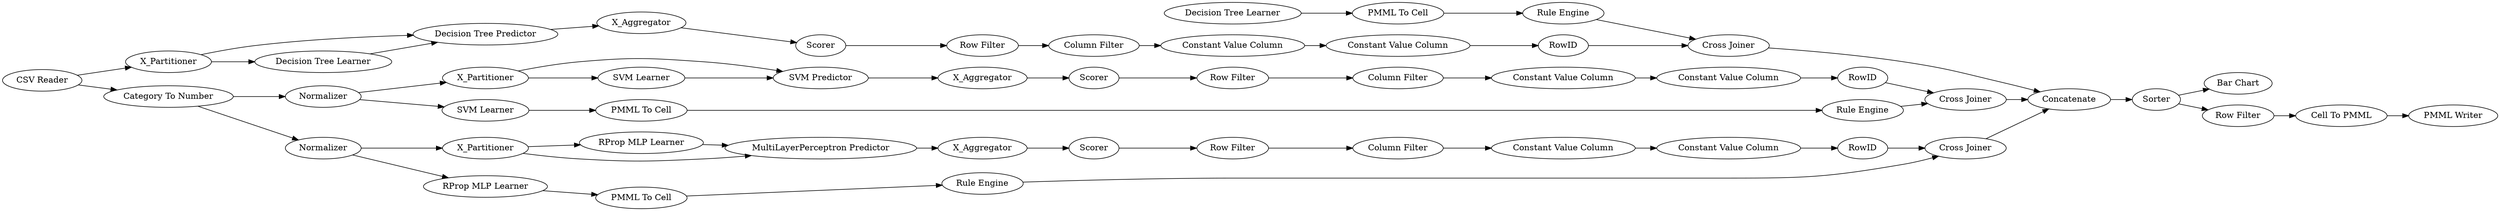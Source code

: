 digraph {
	"8353734633331003610_33" [label="Decision Tree Learner"]
	"-7828991581679052887_40" [label=Scorer]
	"-8143281129401836018_35" [label="RProp MLP Learner"]
	"3595482247510108432_62" [label="CSV Reader"]
	"-8143281129401836018_22" [label="PMML To Cell"]
	"3595482247510108432_60" [label=Concatenate]
	"-4909202813991969122_294" [label="Column Filter"]
	"-2242300386552414065_38" [label="Cross Joiner"]
	"8353734633331003610_34" [label="Rule Engine"]
	"3595482247510108432_54" [label="Cell To PMML"]
	"-4308622030110647999_292" [label="Constant Value Column"]
	"-4308622030110647999_294" [label="Column Filter"]
	"3595482247510108432_58" [label="Category To Number"]
	"-2242300386552414065_2" [label=X_Partitioner]
	"-4287464200192920048_39" [label="Cross Joiner"]
	"1077426340567431634_33" [label="SVM Learner"]
	"-7828991581679052887_32" [label="MultiLayerPerceptron Predictor"]
	"3595482247510108432_61" [label="PMML Writer"]
	"-2242300386552414065_39" [label=Scorer]
	"3595482247510108432_59" [label="Bar Chart"]
	"-7828991581679052887_38" [label="Cross Joiner"]
	"-2242300386552414065_32" [label="Decision Tree Predictor"]
	"-4308622030110647999_293" [label=RowID]
	"-4287464200192920048_32" [label="SVM Predictor"]
	"3595482247510108432_52" [label=Sorter]
	"-4909202813991969122_290" [label="Constant Value Column"]
	"-7828991581679052887_31" [label="RProp MLP Learner"]
	"-7828991581679052887_39" [label=Normalizer]
	"3595482247510108432_53" [label="Row Filter"]
	"-4287464200192920048_7" [label=X_Aggregator]
	"-4308622030110647999_290" [label="Constant Value Column"]
	"7028340837742022173_292" [label="Constant Value Column"]
	"-4308622030110647999_9" [label="Row Filter"]
	"7028340837742022173_293" [label=RowID]
	"-4287464200192920048_2" [label=X_Partitioner]
	"-4287464200192920048_31" [label="SVM Learner"]
	"-4287464200192920048_40" [label=Normalizer]
	"-2242300386552414065_31" [label="Decision Tree Learner"]
	"8353734633331003610_28" [label="PMML To Cell"]
	"-2242300386552414065_7" [label=X_Aggregator]
	"7028340837742022173_9" [label="Row Filter"]
	"1077426340567431634_35" [label="Rule Engine"]
	"-4287464200192920048_41" [label=Scorer]
	"7028340837742022173_294" [label="Column Filter"]
	"-4909202813991969122_293" [label=RowID]
	"1077426340567431634_34" [label="PMML To Cell"]
	"-7828991581679052887_2" [label=X_Partitioner]
	"7028340837742022173_290" [label="Constant Value Column"]
	"-4909202813991969122_292" [label="Constant Value Column"]
	"-7828991581679052887_7" [label=X_Aggregator]
	"-8143281129401836018_34" [label="Rule Engine"]
	"-4909202813991969122_9" [label="Row Filter"]
	"7028340837742022173_290" -> "7028340837742022173_292"
	"-2242300386552414065_7" -> "-2242300386552414065_39"
	"-4287464200192920048_2" -> "-4287464200192920048_32"
	"-8143281129401836018_22" -> "-8143281129401836018_34"
	"3595482247510108432_60" -> "3595482247510108432_52"
	"-8143281129401836018_35" -> "-8143281129401836018_22"
	"-7828991581679052887_2" -> "-7828991581679052887_31"
	"7028340837742022173_9" -> "7028340837742022173_294"
	"-7828991581679052887_39" -> "-7828991581679052887_2"
	"-4287464200192920048_39" -> "3595482247510108432_60"
	"-4287464200192920048_32" -> "-4287464200192920048_7"
	"-2242300386552414065_31" -> "-2242300386552414065_32"
	"7028340837742022173_294" -> "7028340837742022173_290"
	"1077426340567431634_34" -> "1077426340567431634_35"
	"7028340837742022173_292" -> "7028340837742022173_293"
	"-2242300386552414065_2" -> "-2242300386552414065_32"
	"-2242300386552414065_32" -> "-2242300386552414065_7"
	"8353734633331003610_33" -> "8353734633331003610_28"
	"-2242300386552414065_2" -> "-2242300386552414065_31"
	"-7828991581679052887_38" -> "3595482247510108432_60"
	"-4909202813991969122_9" -> "-4909202813991969122_294"
	"-2242300386552414065_38" -> "3595482247510108432_60"
	"-4287464200192920048_40" -> "-4287464200192920048_2"
	"7028340837742022173_293" -> "-7828991581679052887_38"
	"3595482247510108432_58" -> "-4287464200192920048_40"
	"-8143281129401836018_34" -> "-7828991581679052887_38"
	"-4287464200192920048_41" -> "-4308622030110647999_9"
	"-7828991581679052887_7" -> "-7828991581679052887_40"
	"8353734633331003610_34" -> "-2242300386552414065_38"
	"-4287464200192920048_40" -> "1077426340567431634_33"
	"-4287464200192920048_31" -> "-4287464200192920048_32"
	"-4308622030110647999_294" -> "-4308622030110647999_290"
	"-7828991581679052887_40" -> "7028340837742022173_9"
	"1077426340567431634_35" -> "-4287464200192920048_39"
	"3595482247510108432_62" -> "3595482247510108432_58"
	"-4287464200192920048_2" -> "-4287464200192920048_31"
	"1077426340567431634_33" -> "1077426340567431634_34"
	"-4287464200192920048_7" -> "-4287464200192920048_41"
	"-7828991581679052887_2" -> "-7828991581679052887_32"
	"3595482247510108432_52" -> "3595482247510108432_53"
	"3595482247510108432_58" -> "-7828991581679052887_39"
	"-4308622030110647999_292" -> "-4308622030110647999_293"
	"8353734633331003610_28" -> "8353734633331003610_34"
	"-4909202813991969122_293" -> "-2242300386552414065_38"
	"-4308622030110647999_9" -> "-4308622030110647999_294"
	"-7828991581679052887_32" -> "-7828991581679052887_7"
	"-2242300386552414065_39" -> "-4909202813991969122_9"
	"-4909202813991969122_294" -> "-4909202813991969122_290"
	"3595482247510108432_53" -> "3595482247510108432_54"
	"-4308622030110647999_293" -> "-4287464200192920048_39"
	"-7828991581679052887_31" -> "-7828991581679052887_32"
	"-4308622030110647999_290" -> "-4308622030110647999_292"
	"-4909202813991969122_292" -> "-4909202813991969122_293"
	"3595482247510108432_62" -> "-2242300386552414065_2"
	"-4909202813991969122_290" -> "-4909202813991969122_292"
	"-7828991581679052887_39" -> "-8143281129401836018_35"
	"3595482247510108432_52" -> "3595482247510108432_59"
	"3595482247510108432_54" -> "3595482247510108432_61"
	rankdir=LR
}
